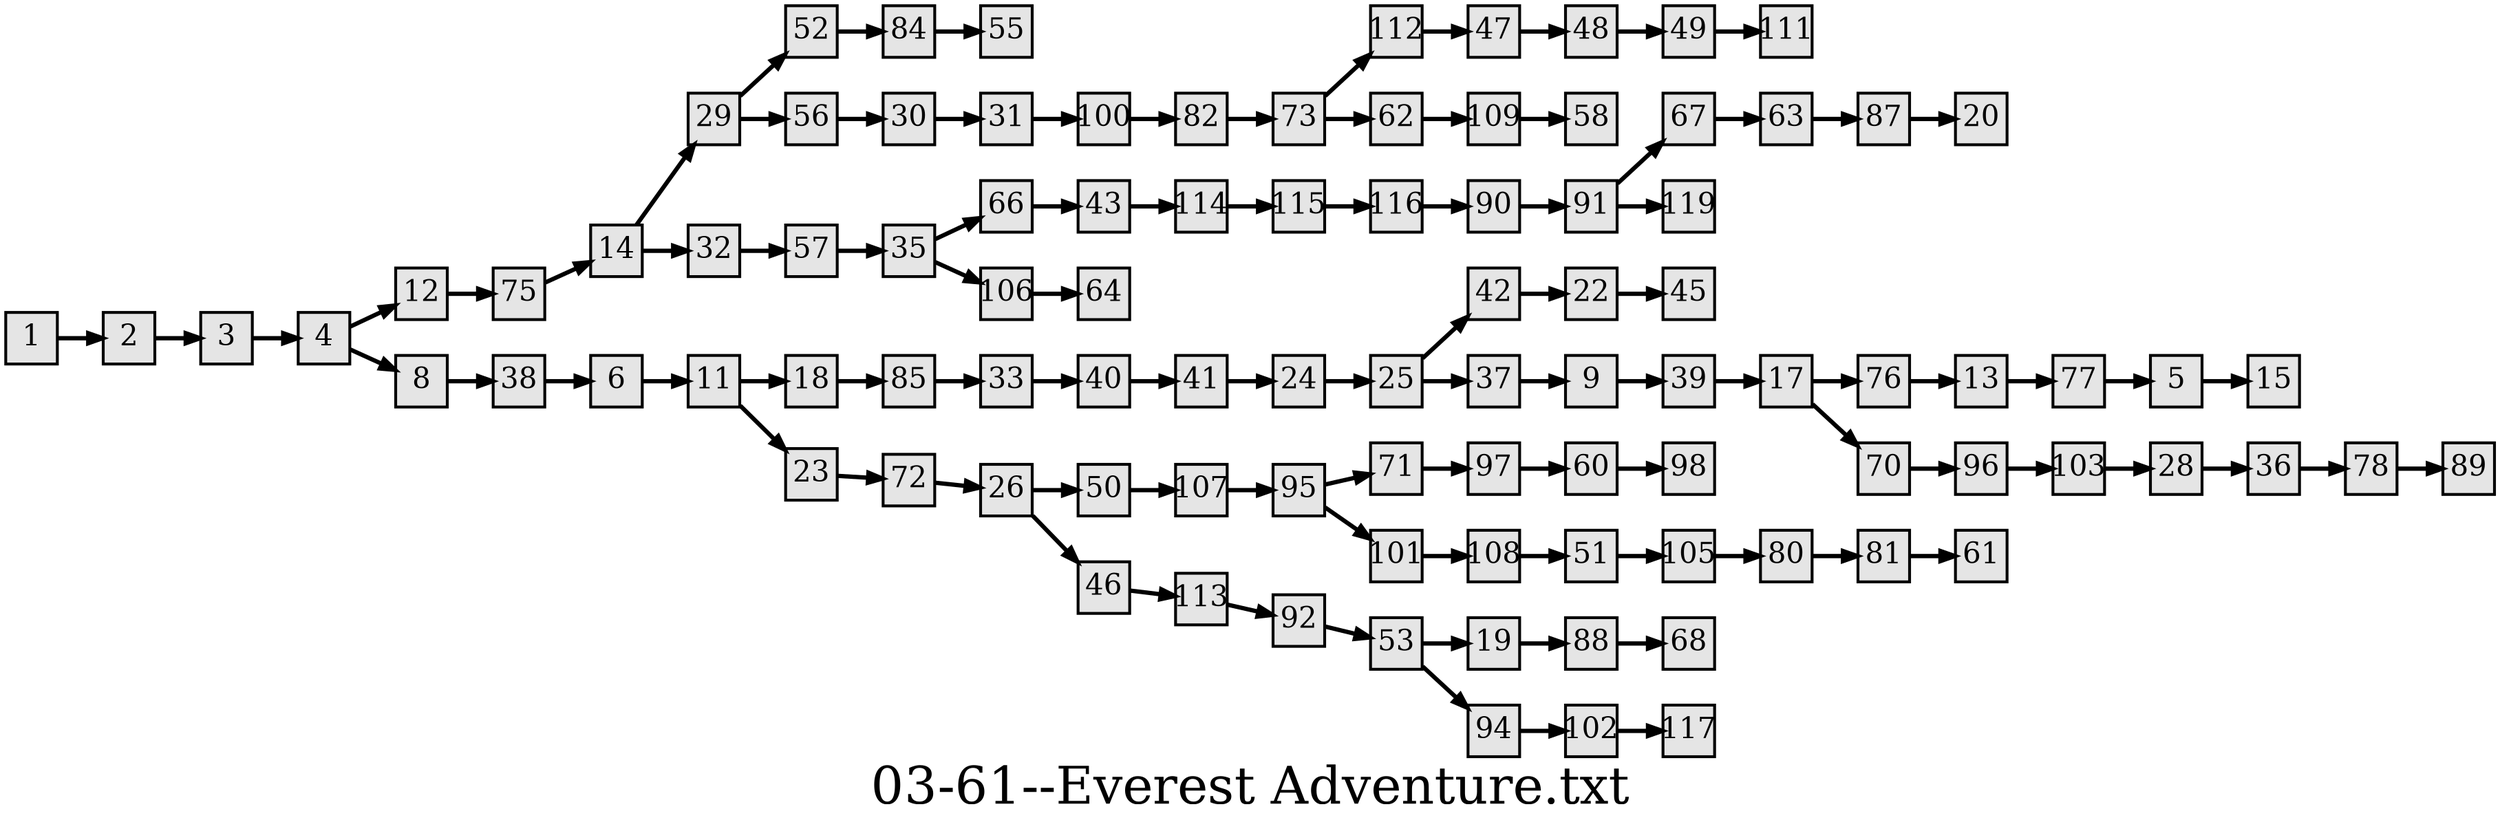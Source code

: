 digraph g{
  graph [ label="03-61--Everest Adventure.txt" rankdir=LR, ordering=out, fontsize=36, nodesep="0.35", ranksep="0.45"];
  node  [shape=rect, penwidth=2, fontsize=20, style=filled, fillcolor=grey90, margin="0,0", labelfloat=true, regular=true, fixedsize=true];
  edge  [labelfloat=true, penwidth=3, fontsize=12];
  1 -> 2;
  2 -> 3;
  3 -> 4;
  4 -> 12;
  4 -> 8;
  5 -> 15;
  6 -> 11;
  8 -> 38;
  9 -> 39;
  11 -> 18;
  11 -> 23;
  12 -> 75;
  13 -> 77;
  14 -> 29;
  14 -> 32;
  17 -> 76;
  17 -> 70;
  18 -> 85;
  19 -> 88;
  22 -> 45;
  23 -> 72;
  24 -> 25;
  25 -> 42;
  25 -> 37;
  26 -> 50;
  26 -> 46;
  28 -> 36;
  29 -> 52;
  29 -> 56;
  30 -> 31;
  31 -> 100;
  32 -> 57;
  33 -> 40;
  35 -> 66;
  35 -> 106;
  36 -> 78;
  37 -> 9;
  38 -> 6;
  39 -> 17;
  40 -> 41;
  41 -> 24;
  42 -> 22;
  43 -> 114;
  46 -> 113;
  47 -> 48;
  48 -> 49;
  49 -> 111;
  50 -> 107;
  51 -> 105;
  52 -> 84;
  53 -> 19;
  53 -> 94;
  56 -> 30;
  57 -> 35;
  60 -> 98;
  62 -> 109;
  63 -> 87;
  66 -> 43;
  67 -> 63;
  70 -> 96;
  71 -> 97;
  72 -> 26;
  73 -> 112;
  73 -> 62;
  75 -> 14;
  76 -> 13;
  77 -> 5;
  78 -> 89;
  80 -> 81;
  81 -> 61;
  82 -> 73;
  84 -> 55;
  85 -> 33;
  87 -> 20;
  88 -> 68;
  90 -> 91;
  91 -> 67;
  91 -> 119;
  92 -> 53;
  94 -> 102;
  95 -> 71;
  95 -> 101;
  96 -> 103;
  97 -> 60;
  100 -> 82;
  101 -> 108;
  102 -> 117;
  103 -> 28;
  105 -> 80;
  106 -> 64;
  107 -> 95;
  108 -> 51;
  109 -> 58;
  112 -> 47;
  113 -> 92;
  114 -> 115;
  115 -> 116;
  116 -> 90;
}

